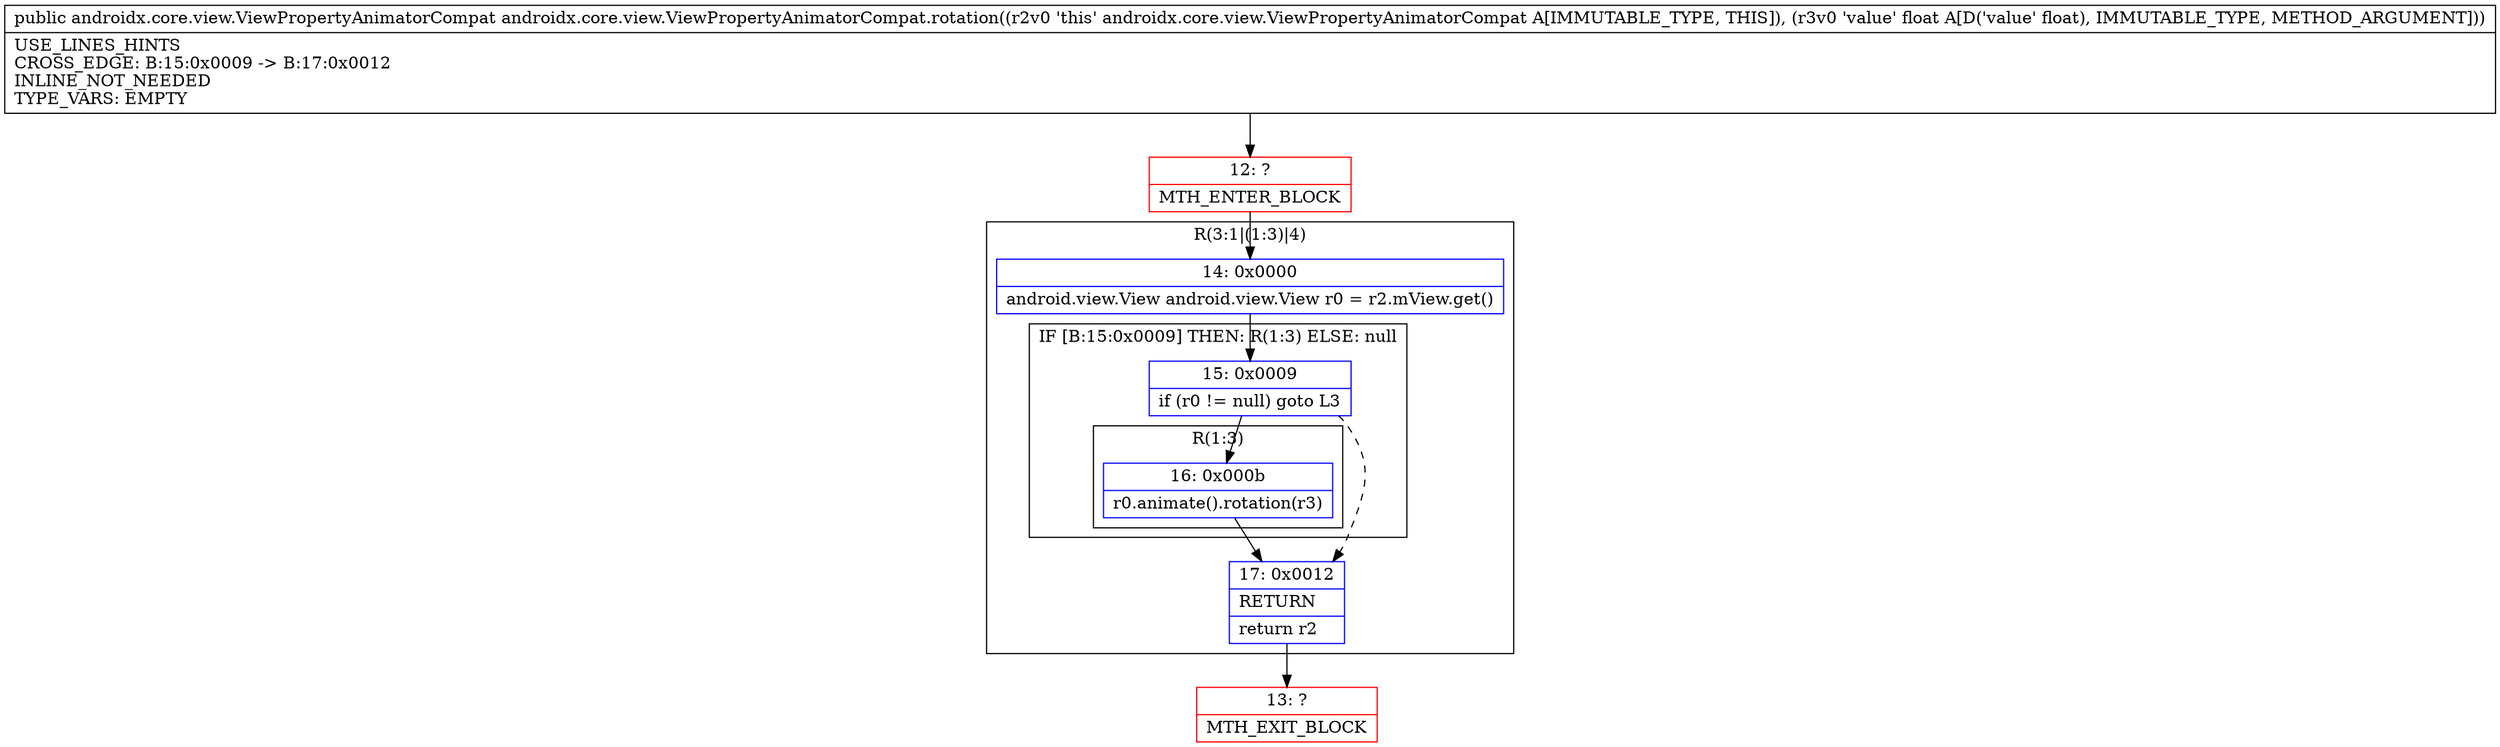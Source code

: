 digraph "CFG forandroidx.core.view.ViewPropertyAnimatorCompat.rotation(F)Landroidx\/core\/view\/ViewPropertyAnimatorCompat;" {
subgraph cluster_Region_493946167 {
label = "R(3:1|(1:3)|4)";
node [shape=record,color=blue];
Node_14 [shape=record,label="{14\:\ 0x0000|android.view.View android.view.View r0 = r2.mView.get()\l}"];
subgraph cluster_IfRegion_342080533 {
label = "IF [B:15:0x0009] THEN: R(1:3) ELSE: null";
node [shape=record,color=blue];
Node_15 [shape=record,label="{15\:\ 0x0009|if (r0 != null) goto L3\l}"];
subgraph cluster_Region_742767329 {
label = "R(1:3)";
node [shape=record,color=blue];
Node_16 [shape=record,label="{16\:\ 0x000b|r0.animate().rotation(r3)\l}"];
}
}
Node_17 [shape=record,label="{17\:\ 0x0012|RETURN\l|return r2\l}"];
}
Node_12 [shape=record,color=red,label="{12\:\ ?|MTH_ENTER_BLOCK\l}"];
Node_13 [shape=record,color=red,label="{13\:\ ?|MTH_EXIT_BLOCK\l}"];
MethodNode[shape=record,label="{public androidx.core.view.ViewPropertyAnimatorCompat androidx.core.view.ViewPropertyAnimatorCompat.rotation((r2v0 'this' androidx.core.view.ViewPropertyAnimatorCompat A[IMMUTABLE_TYPE, THIS]), (r3v0 'value' float A[D('value' float), IMMUTABLE_TYPE, METHOD_ARGUMENT]))  | USE_LINES_HINTS\lCROSS_EDGE: B:15:0x0009 \-\> B:17:0x0012\lINLINE_NOT_NEEDED\lTYPE_VARS: EMPTY\l}"];
MethodNode -> Node_12;Node_14 -> Node_15;
Node_15 -> Node_16;
Node_15 -> Node_17[style=dashed];
Node_16 -> Node_17;
Node_17 -> Node_13;
Node_12 -> Node_14;
}

